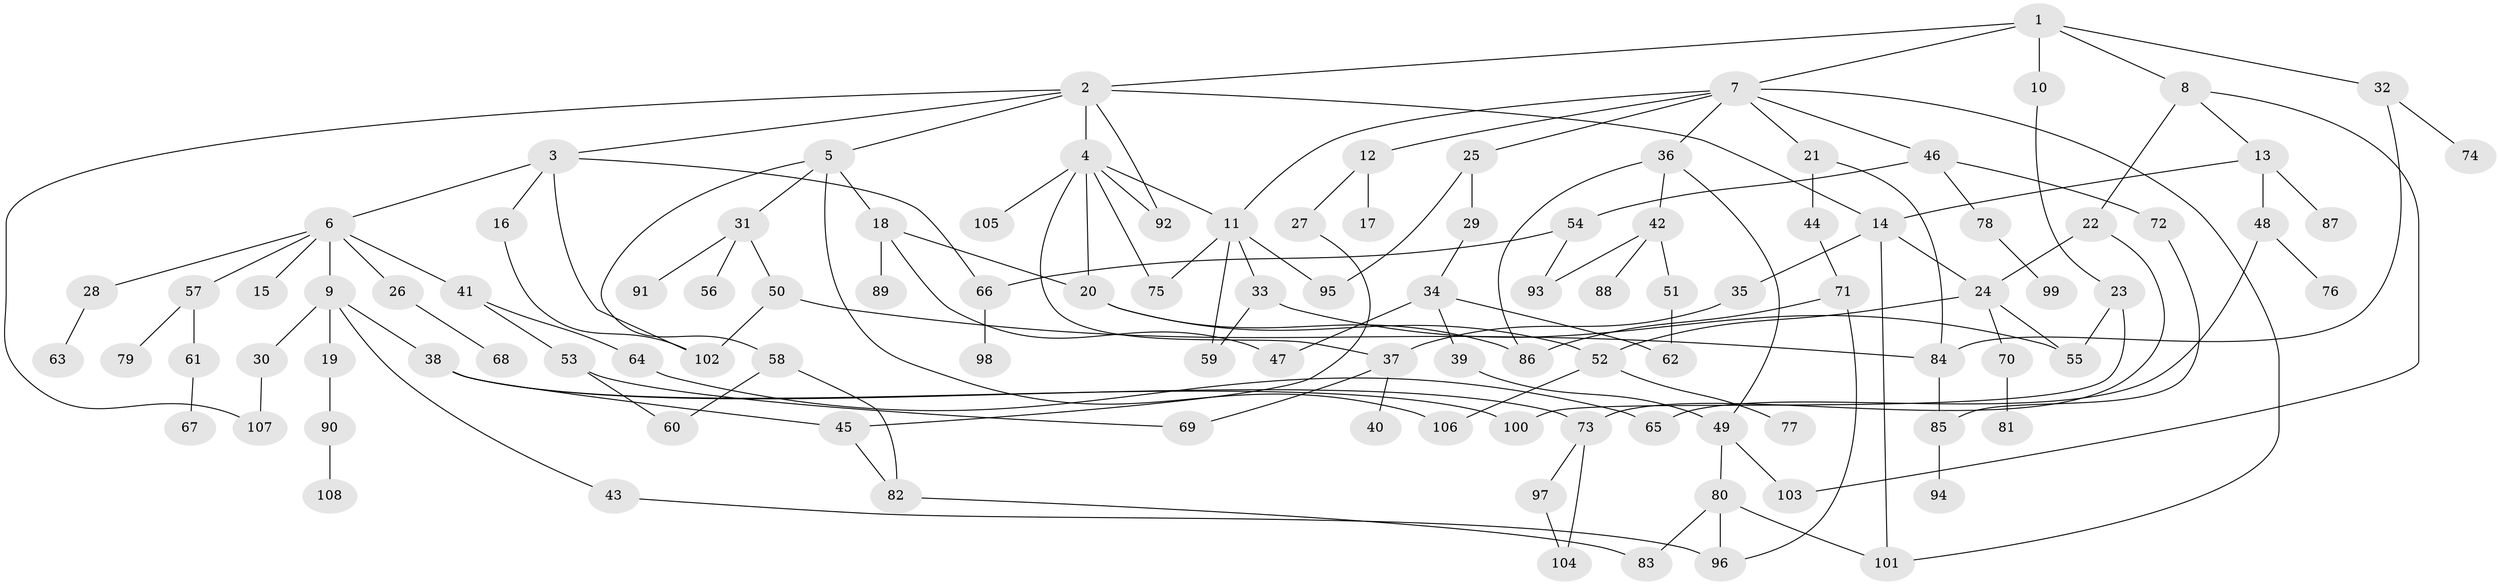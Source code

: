 // coarse degree distribution, {5: 0.09210526315789473, 7: 0.013157894736842105, 4: 0.17105263157894737, 6: 0.039473684210526314, 8: 0.013157894736842105, 2: 0.32894736842105265, 3: 0.18421052631578946, 1: 0.15789473684210525}
// Generated by graph-tools (version 1.1) at 2025/48/03/04/25 22:48:47]
// undirected, 108 vertices, 147 edges
graph export_dot {
  node [color=gray90,style=filled];
  1;
  2;
  3;
  4;
  5;
  6;
  7;
  8;
  9;
  10;
  11;
  12;
  13;
  14;
  15;
  16;
  17;
  18;
  19;
  20;
  21;
  22;
  23;
  24;
  25;
  26;
  27;
  28;
  29;
  30;
  31;
  32;
  33;
  34;
  35;
  36;
  37;
  38;
  39;
  40;
  41;
  42;
  43;
  44;
  45;
  46;
  47;
  48;
  49;
  50;
  51;
  52;
  53;
  54;
  55;
  56;
  57;
  58;
  59;
  60;
  61;
  62;
  63;
  64;
  65;
  66;
  67;
  68;
  69;
  70;
  71;
  72;
  73;
  74;
  75;
  76;
  77;
  78;
  79;
  80;
  81;
  82;
  83;
  84;
  85;
  86;
  87;
  88;
  89;
  90;
  91;
  92;
  93;
  94;
  95;
  96;
  97;
  98;
  99;
  100;
  101;
  102;
  103;
  104;
  105;
  106;
  107;
  108;
  1 -- 2;
  1 -- 7;
  1 -- 8;
  1 -- 10;
  1 -- 32;
  2 -- 3;
  2 -- 4;
  2 -- 5;
  2 -- 107;
  2 -- 92;
  2 -- 14;
  3 -- 6;
  3 -- 16;
  3 -- 102;
  3 -- 66;
  4 -- 11;
  4 -- 37;
  4 -- 75;
  4 -- 92;
  4 -- 105;
  4 -- 20;
  5 -- 18;
  5 -- 31;
  5 -- 58;
  5 -- 106;
  6 -- 9;
  6 -- 15;
  6 -- 26;
  6 -- 28;
  6 -- 41;
  6 -- 57;
  7 -- 12;
  7 -- 21;
  7 -- 25;
  7 -- 36;
  7 -- 46;
  7 -- 101;
  7 -- 11;
  8 -- 13;
  8 -- 22;
  8 -- 103;
  9 -- 19;
  9 -- 30;
  9 -- 38;
  9 -- 43;
  10 -- 23;
  11 -- 33;
  11 -- 59;
  11 -- 95;
  11 -- 75;
  12 -- 17;
  12 -- 27;
  13 -- 14;
  13 -- 48;
  13 -- 87;
  14 -- 24;
  14 -- 35;
  14 -- 101;
  16 -- 102;
  18 -- 20;
  18 -- 47;
  18 -- 89;
  19 -- 90;
  20 -- 52;
  20 -- 86;
  21 -- 44;
  21 -- 84;
  22 -- 73;
  22 -- 24;
  23 -- 100;
  23 -- 55;
  24 -- 70;
  24 -- 55;
  24 -- 52;
  25 -- 29;
  25 -- 95;
  26 -- 68;
  27 -- 45;
  28 -- 63;
  29 -- 34;
  30 -- 107;
  31 -- 50;
  31 -- 56;
  31 -- 91;
  32 -- 74;
  32 -- 84;
  33 -- 55;
  33 -- 59;
  34 -- 39;
  34 -- 47;
  34 -- 62;
  35 -- 37;
  36 -- 42;
  36 -- 49;
  36 -- 86;
  37 -- 40;
  37 -- 69;
  38 -- 45;
  38 -- 73;
  38 -- 100;
  39 -- 49;
  41 -- 53;
  41 -- 64;
  42 -- 51;
  42 -- 88;
  42 -- 93;
  43 -- 96;
  44 -- 71;
  45 -- 82;
  46 -- 54;
  46 -- 72;
  46 -- 78;
  48 -- 65;
  48 -- 76;
  49 -- 80;
  49 -- 103;
  50 -- 84;
  50 -- 102;
  51 -- 62;
  52 -- 77;
  52 -- 106;
  53 -- 60;
  53 -- 69;
  54 -- 66;
  54 -- 93;
  57 -- 61;
  57 -- 79;
  58 -- 82;
  58 -- 60;
  61 -- 67;
  64 -- 65;
  66 -- 98;
  70 -- 81;
  71 -- 86;
  71 -- 96;
  72 -- 85;
  73 -- 97;
  73 -- 104;
  78 -- 99;
  80 -- 83;
  80 -- 101;
  80 -- 96;
  82 -- 83;
  84 -- 85;
  85 -- 94;
  90 -- 108;
  97 -- 104;
}

